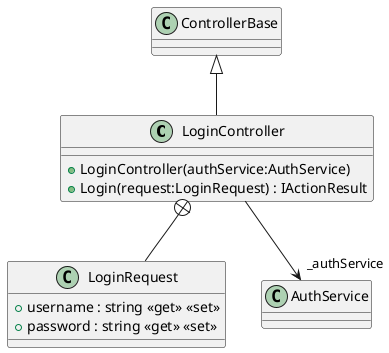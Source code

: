 @startuml
class LoginController {
    + LoginController(authService:AuthService)
    + Login(request:LoginRequest) : IActionResult
}
class LoginRequest {
    + username : string <<get>> <<set>>
    + password : string <<get>> <<set>>
}
ControllerBase <|-- LoginController
LoginController --> "_authService" AuthService
LoginController +-- LoginRequest
@enduml
